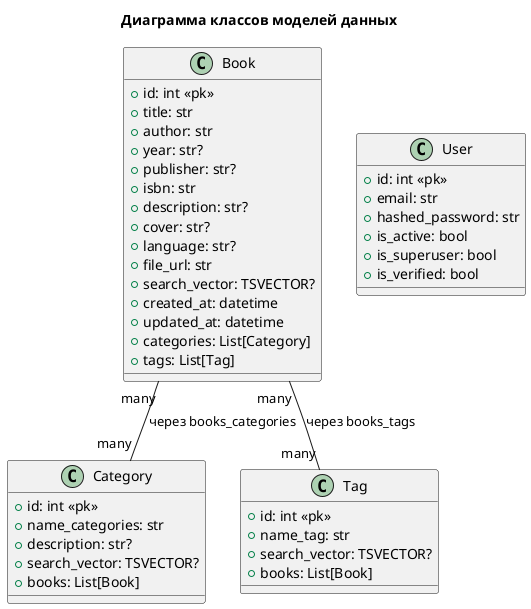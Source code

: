 @startuml
title Диаграмма классов моделей данных

class Book {
  +id: int <<pk>>
  +title: str
  +author: str
  +year: str?
  +publisher: str?
  +isbn: str
  +description: str?
  +cover: str?
  +language: str?
  +file_url: str
  +search_vector: TSVECTOR?
  +created_at: datetime
  +updated_at: datetime
  +categories: List[Category]
  +tags: List[Tag]
}

class Category {
  +id: int <<pk>>
  +name_categories: str
  +description: str?
  +search_vector: TSVECTOR?
  +books: List[Book]
}

class Tag {
  +id: int <<pk>>
  +name_tag: str
  +search_vector: TSVECTOR?
  +books: List[Book]
}

class User {
  +id: int <<pk>>
  +email: str
  +hashed_password: str
  +is_active: bool
  +is_superuser: bool
  +is_verified: bool
}

Book "many" -- "many" Category : через books_categories
Book "many" -- "many" Tag : через books_tags
@enduml
